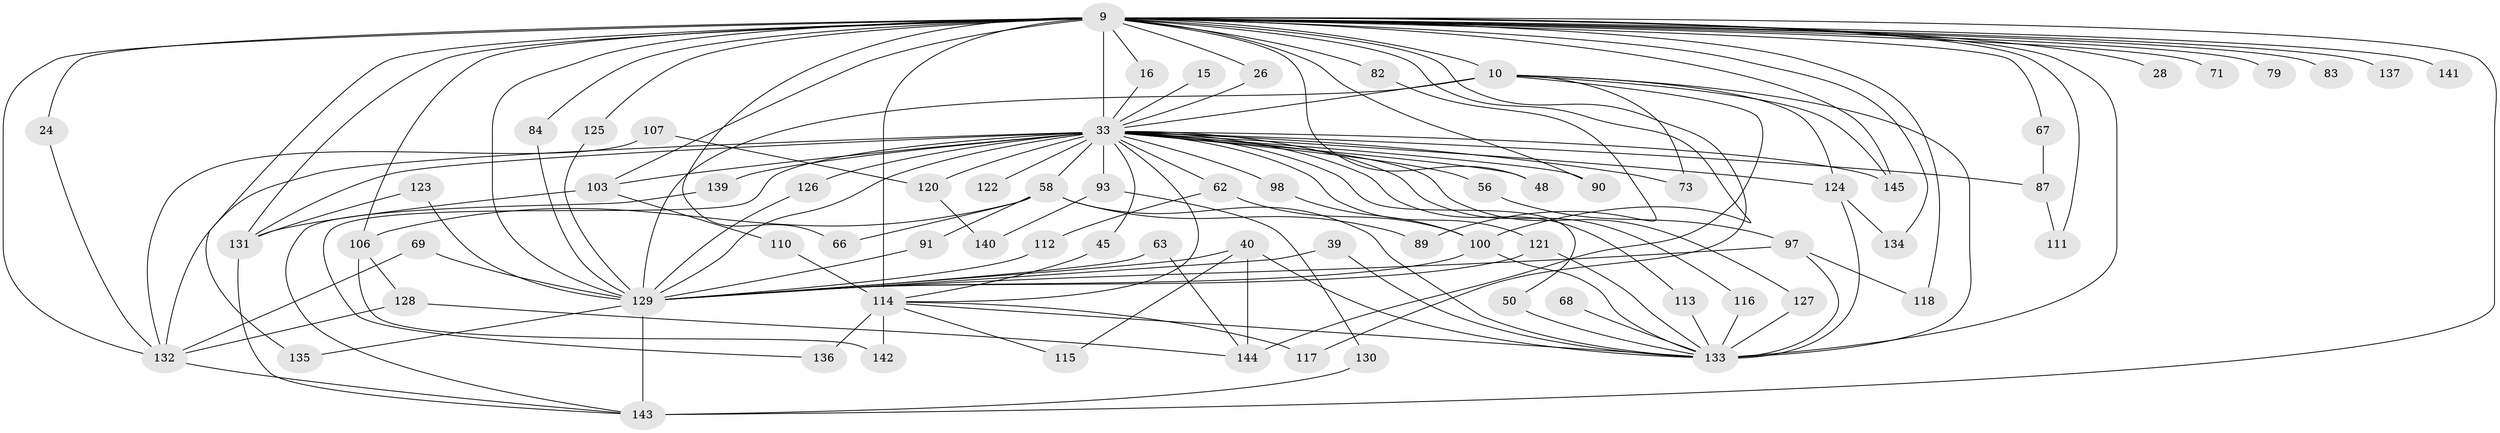 // original degree distribution, {12: 0.006896551724137931, 29: 0.006896551724137931, 30: 0.006896551724137931, 21: 0.006896551724137931, 36: 0.006896551724137931, 27: 0.006896551724137931, 23: 0.006896551724137931, 17: 0.006896551724137931, 25: 0.006896551724137931, 16: 0.006896551724137931, 10: 0.013793103448275862, 9: 0.006896551724137931, 7: 0.013793103448275862, 2: 0.5517241379310345, 4: 0.09655172413793103, 5: 0.034482758620689655, 3: 0.1793103448275862, 8: 0.006896551724137931, 6: 0.027586206896551724}
// Generated by graph-tools (version 1.1) at 2025/44/03/09/25 04:44:02]
// undirected, 72 vertices, 138 edges
graph export_dot {
graph [start="1"]
  node [color=gray90,style=filled];
  9 [super="+6+3"];
  10 [super="+1"];
  15;
  16;
  24;
  26;
  28;
  33 [super="+20+5+7"];
  39;
  40 [super="+18"];
  45;
  48;
  50;
  56 [super="+21"];
  58 [super="+22+38"];
  62 [super="+17"];
  63;
  66;
  67;
  68;
  69;
  71;
  73;
  79;
  82;
  83;
  84;
  87 [super="+51"];
  89;
  90;
  91;
  93;
  97 [super="+72"];
  98 [super="+30"];
  100 [super="+88"];
  103 [super="+61"];
  106 [super="+53"];
  107;
  110;
  111;
  112;
  113;
  114 [super="+36+94+108"];
  115;
  116;
  117 [super="+105"];
  118;
  120 [super="+46+96+92"];
  121 [super="+32"];
  122;
  123;
  124 [super="+80"];
  125;
  126 [super="+23+76"];
  127;
  128 [super="+101"];
  129 [super="+44+109+104"];
  130 [super="+86"];
  131 [super="+37+59"];
  132 [super="+119+70"];
  133 [super="+34+102"];
  134;
  135;
  136 [super="+55"];
  137;
  139 [super="+95"];
  140;
  141;
  142;
  143 [super="+138"];
  144 [super="+49+85"];
  145 [super="+35"];
  9 -- 10 [weight=6];
  9 -- 16;
  9 -- 24;
  9 -- 26;
  9 -- 28 [weight=2];
  9 -- 82 [weight=2];
  9 -- 100;
  9 -- 111;
  9 -- 135;
  9 -- 137 [weight=2];
  9 -- 141 [weight=2];
  9 -- 129 [weight=10];
  9 -- 133 [weight=5];
  9 -- 134;
  9 -- 71 [weight=2];
  9 -- 79;
  9 -- 83 [weight=2];
  9 -- 84;
  9 -- 90;
  9 -- 125;
  9 -- 114 [weight=6];
  9 -- 66;
  9 -- 131 [weight=3];
  9 -- 67;
  9 -- 106 [weight=2];
  9 -- 48;
  9 -- 117 [weight=2];
  9 -- 118;
  9 -- 33 [weight=9];
  9 -- 145;
  9 -- 103;
  9 -- 132 [weight=2];
  9 -- 143;
  10 -- 73;
  10 -- 124;
  10 -- 144 [weight=3];
  10 -- 133 [weight=2];
  10 -- 33 [weight=6];
  10 -- 145;
  10 -- 129 [weight=6];
  15 -- 33;
  16 -- 33;
  24 -- 132;
  26 -- 33;
  33 -- 131;
  33 -- 132 [weight=6];
  33 -- 87 [weight=4];
  33 -- 90;
  33 -- 93 [weight=2];
  33 -- 122 [weight=2];
  33 -- 103 [weight=3];
  33 -- 45;
  33 -- 113;
  33 -- 50;
  33 -- 114 [weight=3];
  33 -- 116;
  33 -- 56 [weight=3];
  33 -- 58 [weight=3];
  33 -- 62 [weight=2];
  33 -- 98 [weight=2];
  33 -- 136;
  33 -- 139 [weight=2];
  33 -- 73;
  33 -- 145;
  33 -- 120 [weight=4];
  33 -- 126 [weight=3];
  33 -- 48;
  33 -- 121;
  33 -- 127;
  33 -- 124;
  33 -- 129 [weight=10];
  39 -- 133;
  39 -- 129;
  40 -- 115;
  40 -- 144;
  40 -- 133;
  40 -- 129 [weight=2];
  45 -- 114;
  50 -- 133;
  56 -- 97;
  58 -- 66;
  58 -- 89;
  58 -- 91;
  58 -- 133 [weight=2];
  58 -- 106;
  62 -- 112;
  62 -- 100;
  63 -- 144;
  63 -- 129;
  67 -- 87;
  68 -- 133 [weight=2];
  69 -- 132;
  69 -- 129;
  82 -- 89;
  84 -- 129;
  87 -- 111;
  91 -- 129;
  93 -- 130;
  93 -- 140;
  97 -- 129;
  97 -- 133;
  97 -- 118;
  98 -- 100;
  100 -- 133;
  100 -- 129;
  103 -- 110;
  103 -- 131;
  106 -- 142;
  106 -- 128;
  107 -- 132;
  107 -- 120;
  110 -- 114;
  112 -- 129;
  113 -- 133;
  114 -- 142;
  114 -- 117;
  114 -- 133;
  114 -- 136 [weight=2];
  114 -- 115;
  116 -- 133;
  120 -- 140;
  121 -- 133;
  121 -- 129;
  123 -- 131;
  123 -- 129;
  124 -- 134;
  124 -- 133;
  125 -- 129;
  126 -- 129;
  127 -- 133;
  128 -- 144;
  128 -- 132;
  129 -- 143 [weight=2];
  129 -- 135;
  130 -- 143;
  131 -- 143;
  132 -- 143;
  139 -- 143;
}

